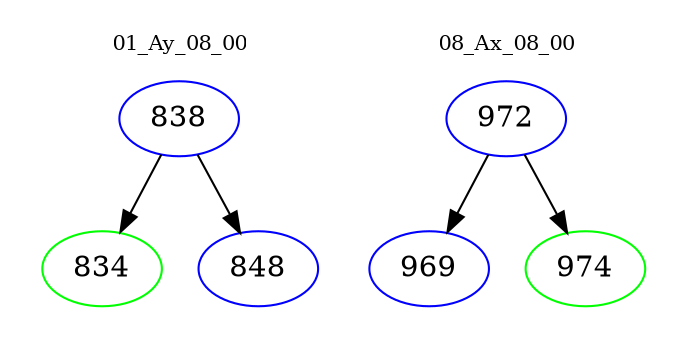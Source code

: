 digraph{
subgraph cluster_0 {
color = white
label = "01_Ay_08_00";
fontsize=10;
T0_838 [label="838", color="blue"]
T0_838 -> T0_834 [color="black"]
T0_834 [label="834", color="green"]
T0_838 -> T0_848 [color="black"]
T0_848 [label="848", color="blue"]
}
subgraph cluster_1 {
color = white
label = "08_Ax_08_00";
fontsize=10;
T1_972 [label="972", color="blue"]
T1_972 -> T1_969 [color="black"]
T1_969 [label="969", color="blue"]
T1_972 -> T1_974 [color="black"]
T1_974 [label="974", color="green"]
}
}
